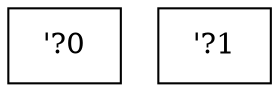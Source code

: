 digraph RegionInferenceContext {
    r0[label="\'?0"][shape="box"];
    r1[label="\'?1"][shape="box"];
}
